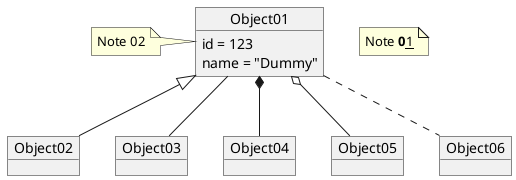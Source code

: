 @startuml
object Object01 {
    id = 123
    name = "Dummy"
}
object Object02
object Object03
object Object04
object Object05
object Object06
Object01 <|-- Object02
Object01 -- Object03
Object01 *-- Object04
Object01 o-- Object05
Object01 .. Object06
note "Note <b>0</b><u>1</u>" as N1
note left of Object01: Note 02
@enduml
